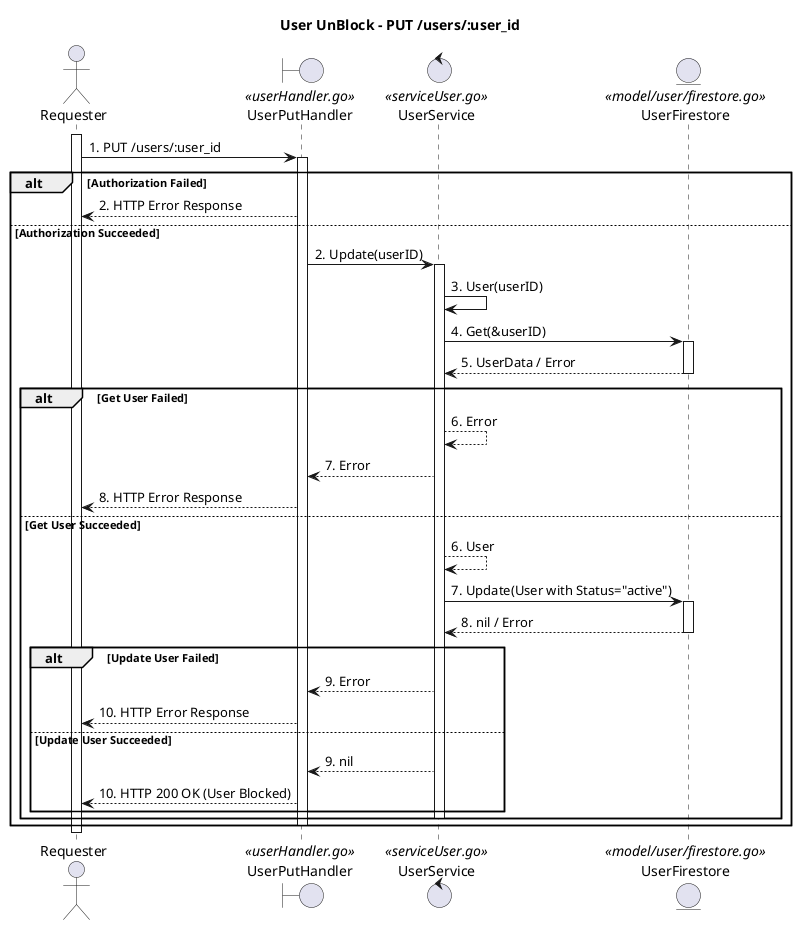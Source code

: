 @startuml
title User UnBlock - PUT /users/:user_id

actor Requester
boundary UserPutHandler <<userHandler.go>>
control UserService <<serviceUser.go>>
entity UserFirestore <<model/user/firestore.go>>

activate Requester
Requester -> UserPutHandler : 1. PUT /users/:user_id

activate UserPutHandler

alt Authorization Failed
    UserPutHandler --> Requester : 2. HTTP Error Response
else Authorization Succeeded
    UserPutHandler -> UserService : 2. Update(userID)
    activate UserService
    UserService -> UserService : 3. User(userID)
    UserService -> UserFirestore : 4. Get(&userID)
    activate UserFirestore
    UserFirestore --> UserService : 5. UserData / Error
    deactivate UserFirestore
    alt Get User Failed
        UserService --> UserService : 6. Error
        UserService --> UserPutHandler : 7. Error
        UserPutHandler --> Requester : 8. HTTP Error Response
    else Get User Succeeded
        UserService --> UserService : 6. User
        UserService -> UserFirestore : 7. Update(User with Status="active")
        activate UserFirestore
        UserFirestore --> UserService : 8. nil / Error
        deactivate UserFirestore
        alt Update User Failed
            UserService --> UserPutHandler : 9. Error
            UserPutHandler --> Requester : 10. HTTP Error Response
        else Update User Succeeded
            UserService --> UserPutHandler : 9. nil
            UserPutHandler --> Requester : 10. HTTP 200 OK (User Blocked)
        end
        deactivate UserService
    end
    deactivate UserPutHandler
end
deactivate Requester

@enduml